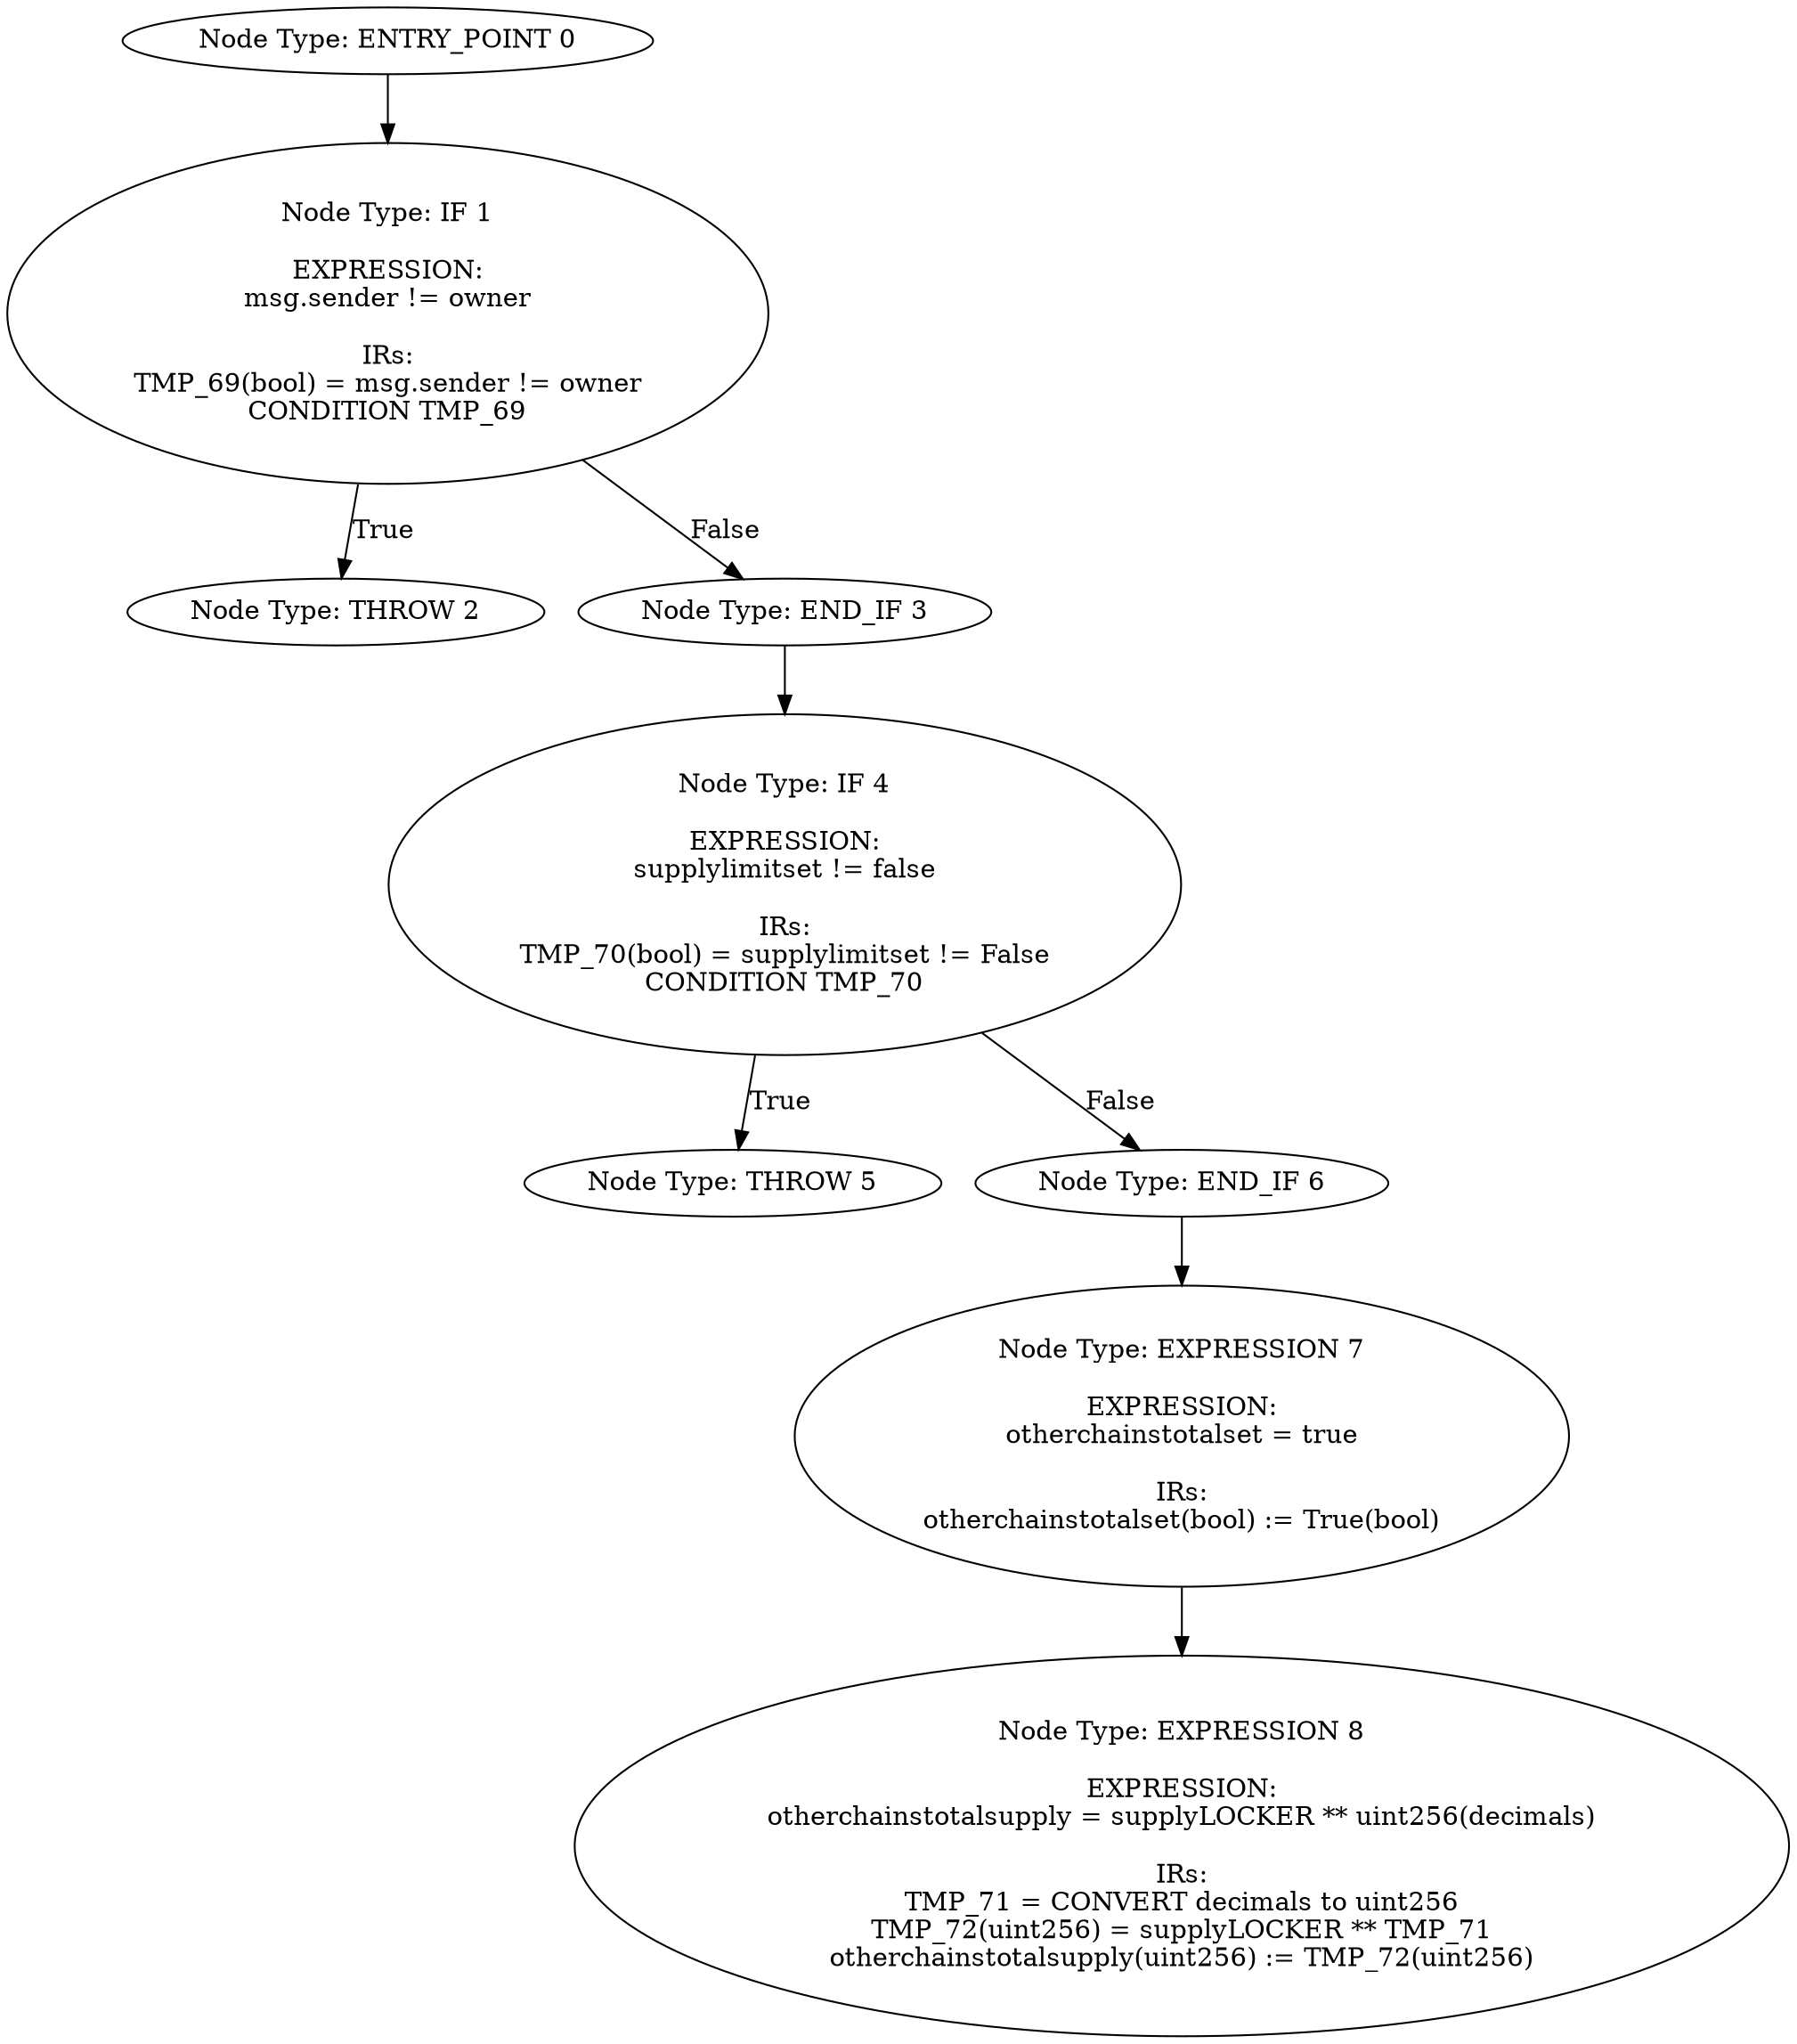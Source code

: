 digraph{
0[label="Node Type: ENTRY_POINT 0
"];
0->1;
1[label="Node Type: IF 1

EXPRESSION:
msg.sender != owner

IRs:
TMP_69(bool) = msg.sender != owner
CONDITION TMP_69"];
1->2[label="True"];
1->3[label="False"];
2[label="Node Type: THROW 2
"];
3[label="Node Type: END_IF 3
"];
3->4;
4[label="Node Type: IF 4

EXPRESSION:
supplylimitset != false

IRs:
TMP_70(bool) = supplylimitset != False
CONDITION TMP_70"];
4->5[label="True"];
4->6[label="False"];
5[label="Node Type: THROW 5
"];
6[label="Node Type: END_IF 6
"];
6->7;
7[label="Node Type: EXPRESSION 7

EXPRESSION:
otherchainstotalset = true

IRs:
otherchainstotalset(bool) := True(bool)"];
7->8;
8[label="Node Type: EXPRESSION 8

EXPRESSION:
otherchainstotalsupply = supplyLOCKER ** uint256(decimals)

IRs:
TMP_71 = CONVERT decimals to uint256
TMP_72(uint256) = supplyLOCKER ** TMP_71
otherchainstotalsupply(uint256) := TMP_72(uint256)"];
}
